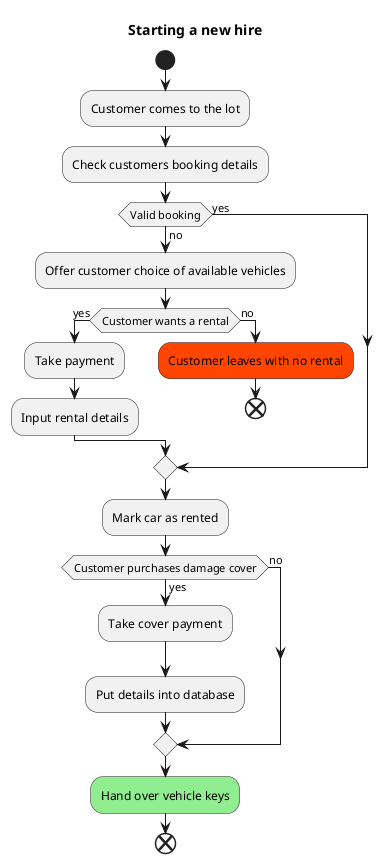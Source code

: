 @startuml
title Starting a new hire

start
  :Customer comes to the lot;
  :Check customers booking details;
  if (Valid booking) then (yes)
  else (no)
    :Offer customer choice of available vehicles;
    if (Customer wants a rental) then (yes)
      :Take payment;
      :Input rental details;
    else (no)
      #OrangeRed:Customer leaves with no rental;
      end
    endif
  endif

  :Mark car as rented;

  if (Customer purchases damage cover) then (yes)
    :Take cover payment;
    :Put details into database;
  else (no)
  endif

  #LightGreen:Hand over vehicle keys;
end
@enduml